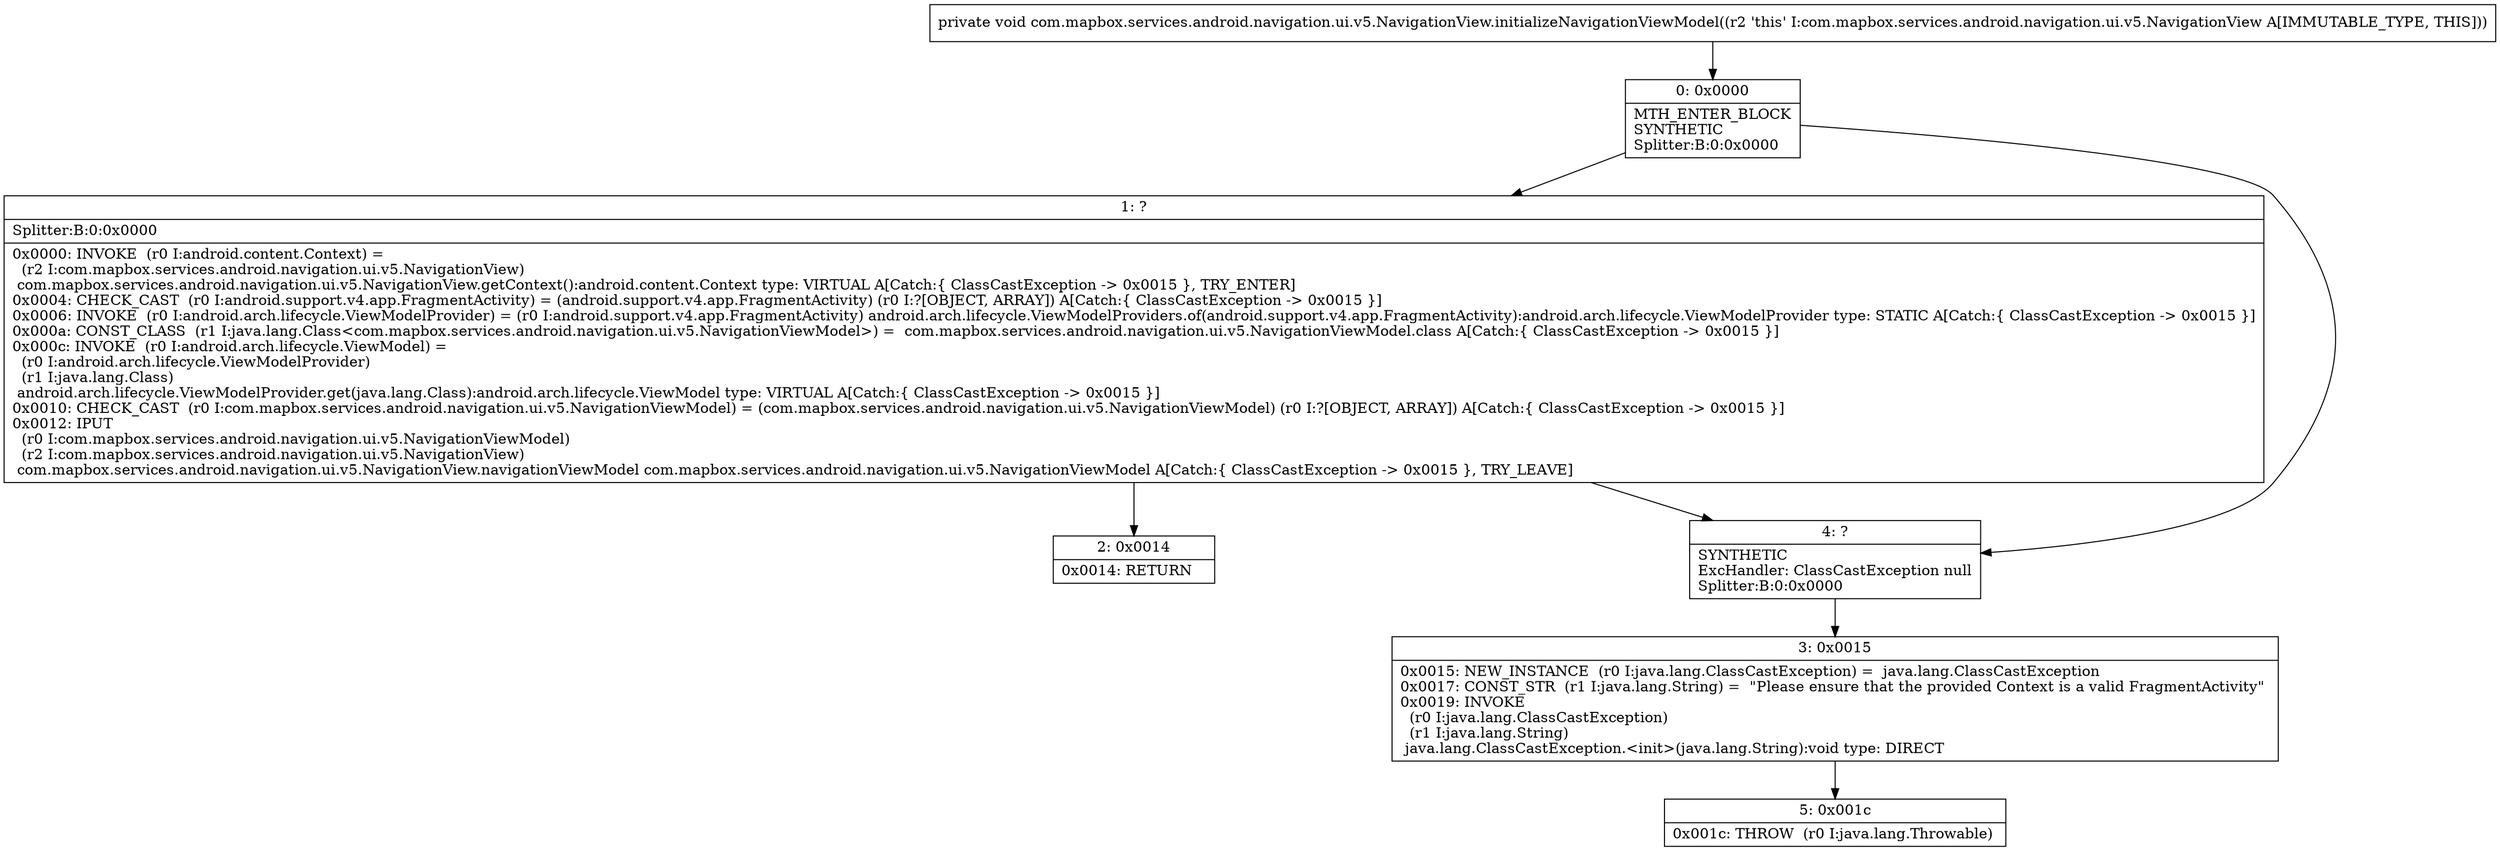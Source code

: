 digraph "CFG forcom.mapbox.services.android.navigation.ui.v5.NavigationView.initializeNavigationViewModel()V" {
Node_0 [shape=record,label="{0\:\ 0x0000|MTH_ENTER_BLOCK\lSYNTHETIC\lSplitter:B:0:0x0000\l}"];
Node_1 [shape=record,label="{1\:\ ?|Splitter:B:0:0x0000\l|0x0000: INVOKE  (r0 I:android.content.Context) = \l  (r2 I:com.mapbox.services.android.navigation.ui.v5.NavigationView)\l com.mapbox.services.android.navigation.ui.v5.NavigationView.getContext():android.content.Context type: VIRTUAL A[Catch:\{ ClassCastException \-\> 0x0015 \}, TRY_ENTER]\l0x0004: CHECK_CAST  (r0 I:android.support.v4.app.FragmentActivity) = (android.support.v4.app.FragmentActivity) (r0 I:?[OBJECT, ARRAY]) A[Catch:\{ ClassCastException \-\> 0x0015 \}]\l0x0006: INVOKE  (r0 I:android.arch.lifecycle.ViewModelProvider) = (r0 I:android.support.v4.app.FragmentActivity) android.arch.lifecycle.ViewModelProviders.of(android.support.v4.app.FragmentActivity):android.arch.lifecycle.ViewModelProvider type: STATIC A[Catch:\{ ClassCastException \-\> 0x0015 \}]\l0x000a: CONST_CLASS  (r1 I:java.lang.Class\<com.mapbox.services.android.navigation.ui.v5.NavigationViewModel\>) =  com.mapbox.services.android.navigation.ui.v5.NavigationViewModel.class A[Catch:\{ ClassCastException \-\> 0x0015 \}]\l0x000c: INVOKE  (r0 I:android.arch.lifecycle.ViewModel) = \l  (r0 I:android.arch.lifecycle.ViewModelProvider)\l  (r1 I:java.lang.Class)\l android.arch.lifecycle.ViewModelProvider.get(java.lang.Class):android.arch.lifecycle.ViewModel type: VIRTUAL A[Catch:\{ ClassCastException \-\> 0x0015 \}]\l0x0010: CHECK_CAST  (r0 I:com.mapbox.services.android.navigation.ui.v5.NavigationViewModel) = (com.mapbox.services.android.navigation.ui.v5.NavigationViewModel) (r0 I:?[OBJECT, ARRAY]) A[Catch:\{ ClassCastException \-\> 0x0015 \}]\l0x0012: IPUT  \l  (r0 I:com.mapbox.services.android.navigation.ui.v5.NavigationViewModel)\l  (r2 I:com.mapbox.services.android.navigation.ui.v5.NavigationView)\l com.mapbox.services.android.navigation.ui.v5.NavigationView.navigationViewModel com.mapbox.services.android.navigation.ui.v5.NavigationViewModel A[Catch:\{ ClassCastException \-\> 0x0015 \}, TRY_LEAVE]\l}"];
Node_2 [shape=record,label="{2\:\ 0x0014|0x0014: RETURN   \l}"];
Node_3 [shape=record,label="{3\:\ 0x0015|0x0015: NEW_INSTANCE  (r0 I:java.lang.ClassCastException) =  java.lang.ClassCastException \l0x0017: CONST_STR  (r1 I:java.lang.String) =  \"Please ensure that the provided Context is a valid FragmentActivity\" \l0x0019: INVOKE  \l  (r0 I:java.lang.ClassCastException)\l  (r1 I:java.lang.String)\l java.lang.ClassCastException.\<init\>(java.lang.String):void type: DIRECT \l}"];
Node_4 [shape=record,label="{4\:\ ?|SYNTHETIC\lExcHandler: ClassCastException null\lSplitter:B:0:0x0000\l}"];
Node_5 [shape=record,label="{5\:\ 0x001c|0x001c: THROW  (r0 I:java.lang.Throwable) \l}"];
MethodNode[shape=record,label="{private void com.mapbox.services.android.navigation.ui.v5.NavigationView.initializeNavigationViewModel((r2 'this' I:com.mapbox.services.android.navigation.ui.v5.NavigationView A[IMMUTABLE_TYPE, THIS])) }"];
MethodNode -> Node_0;
Node_0 -> Node_1;
Node_0 -> Node_4;
Node_1 -> Node_2;
Node_1 -> Node_4;
Node_3 -> Node_5;
Node_4 -> Node_3;
}

